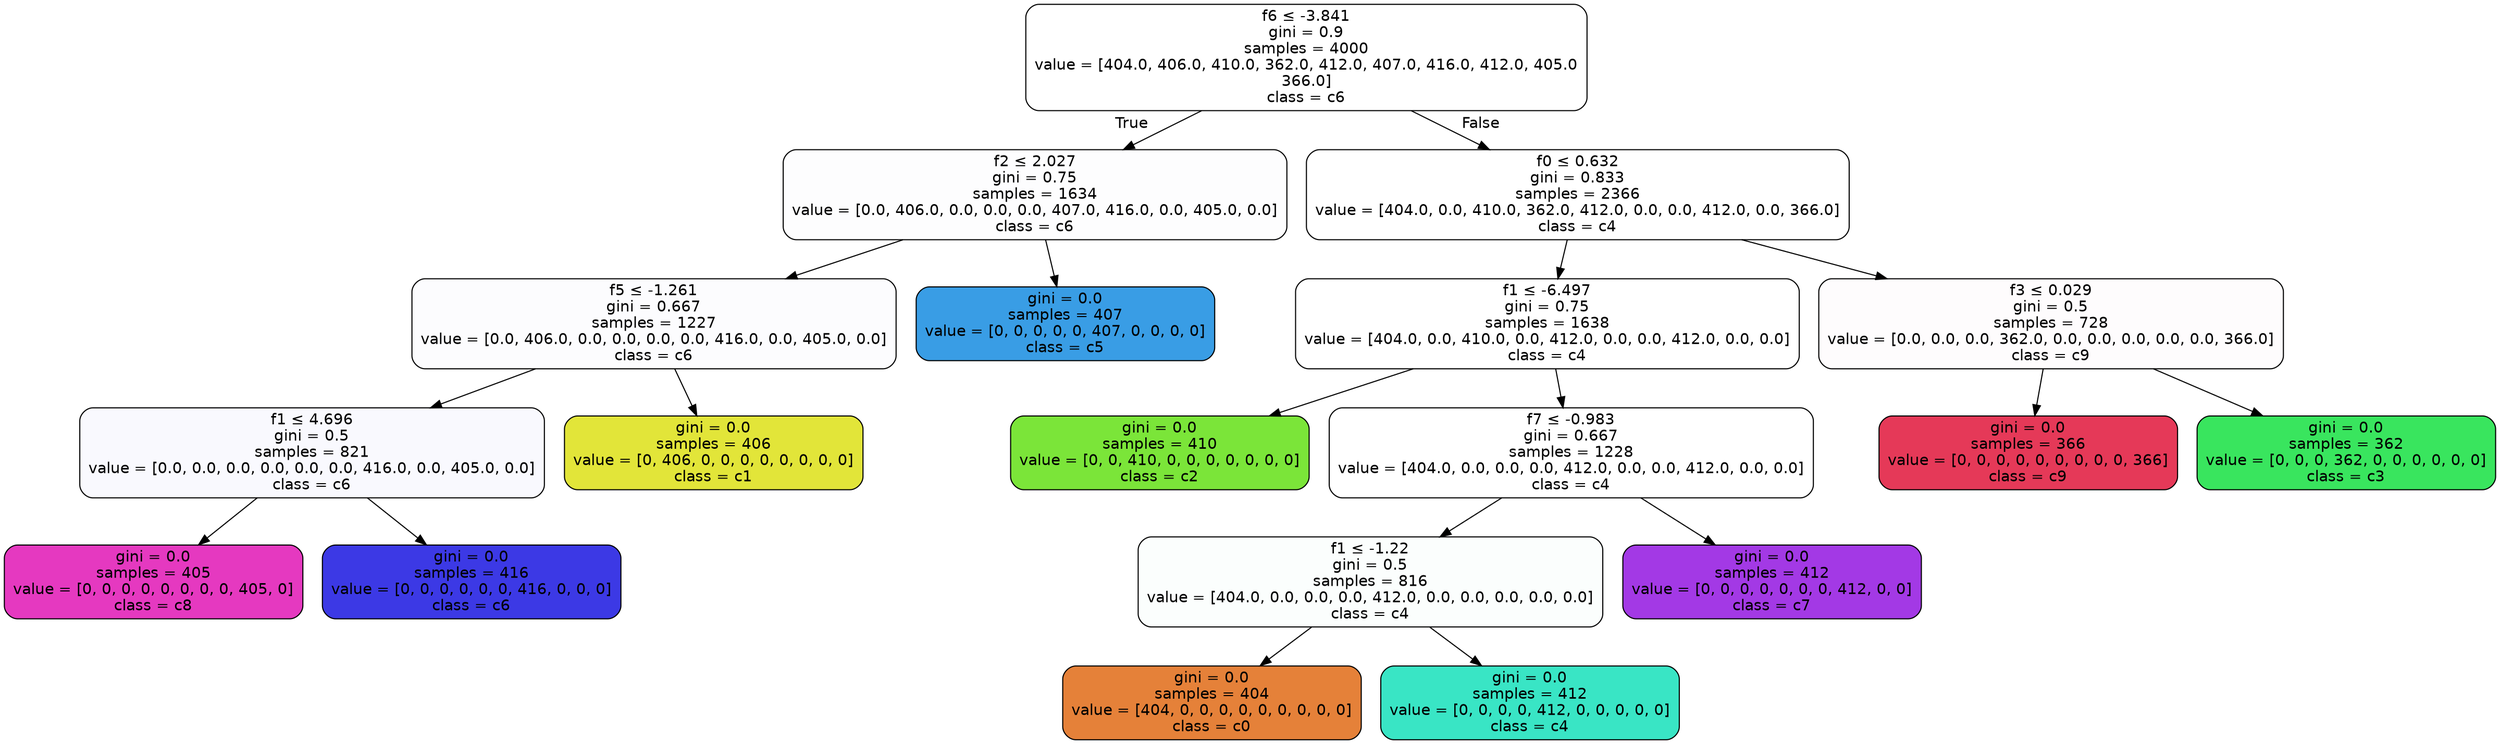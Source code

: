 digraph Tree {
node [shape=box, style="filled, rounded", color="black", fontname=helvetica] ;
edge [fontname=helvetica] ;
0 [label=<f6 &le; -3.841<br/>gini = 0.9<br/>samples = 4000<br/>value = [404.0, 406.0, 410.0, 362.0, 412.0, 407.0, 416.0, 412.0, 405.0<br/>366.0]<br/>class = c6>, fillcolor="#3c39e500"] ;
1 [label=<f2 &le; 2.027<br/>gini = 0.75<br/>samples = 1634<br/>value = [0.0, 406.0, 0.0, 0.0, 0.0, 407.0, 416.0, 0.0, 405.0, 0.0]<br/>class = c6>, fillcolor="#3c39e502"] ;
0 -> 1 [labeldistance=2.5, labelangle=45, headlabel="True"] ;
2 [label=<f5 &le; -1.261<br/>gini = 0.667<br/>samples = 1227<br/>value = [0.0, 406.0, 0.0, 0.0, 0.0, 0.0, 416.0, 0.0, 405.0, 0.0]<br/>class = c6>, fillcolor="#3c39e503"] ;
1 -> 2 ;
3 [label=<f1 &le; 4.696<br/>gini = 0.5<br/>samples = 821<br/>value = [0.0, 0.0, 0.0, 0.0, 0.0, 0.0, 416.0, 0.0, 405.0, 0.0]<br/>class = c6>, fillcolor="#3c39e507"] ;
2 -> 3 ;
4 [label=<gini = 0.0<br/>samples = 405<br/>value = [0, 0, 0, 0, 0, 0, 0, 0, 405, 0]<br/>class = c8>, fillcolor="#e539c0ff"] ;
3 -> 4 ;
5 [label=<gini = 0.0<br/>samples = 416<br/>value = [0, 0, 0, 0, 0, 0, 416, 0, 0, 0]<br/>class = c6>, fillcolor="#3c39e5ff"] ;
3 -> 5 ;
6 [label=<gini = 0.0<br/>samples = 406<br/>value = [0, 406, 0, 0, 0, 0, 0, 0, 0, 0]<br/>class = c1>, fillcolor="#e2e539ff"] ;
2 -> 6 ;
7 [label=<gini = 0.0<br/>samples = 407<br/>value = [0, 0, 0, 0, 0, 407, 0, 0, 0, 0]<br/>class = c5>, fillcolor="#399de5ff"] ;
1 -> 7 ;
8 [label=<f0 &le; 0.632<br/>gini = 0.833<br/>samples = 2366<br/>value = [404.0, 0.0, 410.0, 362.0, 412.0, 0.0, 0.0, 412.0, 0.0, 366.0]<br/>class = c4>, fillcolor="#39e5c500"] ;
0 -> 8 [labeldistance=2.5, labelangle=-45, headlabel="False"] ;
9 [label=<f1 &le; -6.497<br/>gini = 0.75<br/>samples = 1638<br/>value = [404.0, 0.0, 410.0, 0.0, 412.0, 0.0, 0.0, 412.0, 0.0, 0.0]<br/>class = c4>, fillcolor="#39e5c500"] ;
8 -> 9 ;
10 [label=<gini = 0.0<br/>samples = 410<br/>value = [0, 0, 410, 0, 0, 0, 0, 0, 0, 0]<br/>class = c2>, fillcolor="#7be539ff"] ;
9 -> 10 ;
11 [label=<f7 &le; -0.983<br/>gini = 0.667<br/>samples = 1228<br/>value = [404.0, 0.0, 0.0, 0.0, 412.0, 0.0, 0.0, 412.0, 0.0, 0.0]<br/>class = c4>, fillcolor="#39e5c500"] ;
9 -> 11 ;
12 [label=<f1 &le; -1.22<br/>gini = 0.5<br/>samples = 816<br/>value = [404.0, 0.0, 0.0, 0.0, 412.0, 0.0, 0.0, 0.0, 0.0, 0.0]<br/>class = c4>, fillcolor="#39e5c505"] ;
11 -> 12 ;
13 [label=<gini = 0.0<br/>samples = 404<br/>value = [404, 0, 0, 0, 0, 0, 0, 0, 0, 0]<br/>class = c0>, fillcolor="#e58139ff"] ;
12 -> 13 ;
14 [label=<gini = 0.0<br/>samples = 412<br/>value = [0, 0, 0, 0, 412, 0, 0, 0, 0, 0]<br/>class = c4>, fillcolor="#39e5c5ff"] ;
12 -> 14 ;
15 [label=<gini = 0.0<br/>samples = 412<br/>value = [0, 0, 0, 0, 0, 0, 0, 412, 0, 0]<br/>class = c7>, fillcolor="#a339e5ff"] ;
11 -> 15 ;
16 [label=<f3 &le; 0.029<br/>gini = 0.5<br/>samples = 728<br/>value = [0.0, 0.0, 0.0, 362.0, 0.0, 0.0, 0.0, 0.0, 0.0, 366.0]<br/>class = c9>, fillcolor="#e5395803"] ;
8 -> 16 ;
17 [label=<gini = 0.0<br/>samples = 366<br/>value = [0, 0, 0, 0, 0, 0, 0, 0, 0, 366]<br/>class = c9>, fillcolor="#e53958ff"] ;
16 -> 17 ;
18 [label=<gini = 0.0<br/>samples = 362<br/>value = [0, 0, 0, 362, 0, 0, 0, 0, 0, 0]<br/>class = c3>, fillcolor="#39e55eff"] ;
16 -> 18 ;
}

